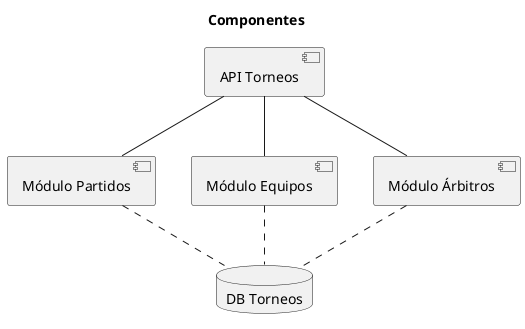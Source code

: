 @startuml
title Componentes
component "API Torneos" as API
component "Módulo Partidos" as CMP
component "Módulo Equipos" as CTE
component "Módulo Árbitros" as CAR
database "DB Torneos" as DB

API -- CMP
API -- CTE
API -- CAR
CMP .. DB
CTE .. DB
CAR .. DB
@enduml